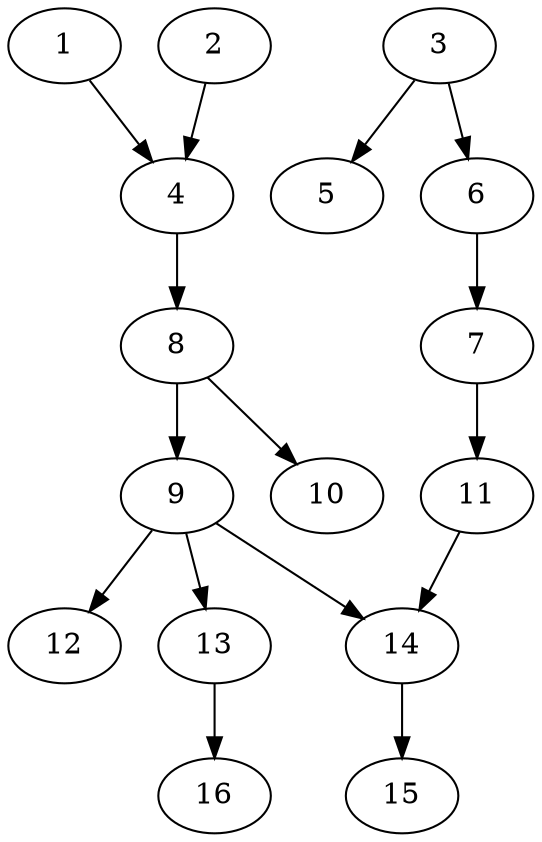 // DAG (tier=1-easy, mode=data, n=16, ccr=0.320, fat=0.487, density=0.387, regular=0.697, jump=0.004, mindata=1048576, maxdata=8388608)
// DAG automatically generated by daggen at Sun Aug 24 16:33:32 2025
// /home/ermia/Project/Environments/daggen/bin/daggen --dot --ccr 0.320 --fat 0.487 --regular 0.697 --density 0.387 --jump 0.004 --mindata 1048576 --maxdata 8388608 -n 16 
digraph G {
  1 [size="226520503128684494848", alpha="0.01", expect_size="113260251564342247424"]
  1 -> 4 [size ="297277243523072"]
  2 [size="4630183177166879", alpha="0.04", expect_size="2315091588583439"]
  2 -> 4 [size ="394074288816128"]
  3 [size="402455797743315008", alpha="0.14", expect_size="201227898871657504"]
  3 -> 5 [size ="159171622207488"]
  3 -> 6 [size ="159171622207488"]
  4 [size="384429491732781376", alpha="0.17", expect_size="192214745866390688"]
  4 -> 8 [size ="384701428662272"]
  5 [size="247211536544207732736", alpha="0.18", expect_size="123605768272103866368"]
  6 [size="405395889154591104", alpha="0.19", expect_size="202697944577295552"]
  6 -> 7 [size ="152519120519168"]
  7 [size="845220504513922", alpha="0.07", expect_size="422610252256961"]
  7 -> 11 [size ="22617062899712"]
  8 [size="2125351264190580", alpha="0.19", expect_size="1062675632095290"]
  8 -> 9 [size ="68184291934208"]
  8 -> 10 [size ="68184291934208"]
  9 [size="1592366409005204", alpha="0.02", expect_size="796183204502602"]
  9 -> 12 [size ="71279889612800"]
  9 -> 13 [size ="71279889612800"]
  9 -> 14 [size ="71279889612800"]
  10 [size="4504941148812337", alpha="0.16", expect_size="2252470574406168"]
  11 [size="10709564891812104", alpha="0.08", expect_size="5354782445906052"]
  11 -> 14 [size ="235547087863808"]
  12 [size="231855545696784160", alpha="0.13", expect_size="115927772848392080"]
  13 [size="4052898314591404032", alpha="0.11", expect_size="2026449157295702016"]
  13 -> 16 [size ="20336074555392"]
  14 [size="6199650197874671616", alpha="0.04", expect_size="3099825098937335808"]
  14 -> 15 [size ="26998197977088"]
  15 [size="177460828942098816", alpha="0.20", expect_size="88730414471049408"]
  16 [size="1646103888446997", alpha="0.15", expect_size="823051944223498"]
}